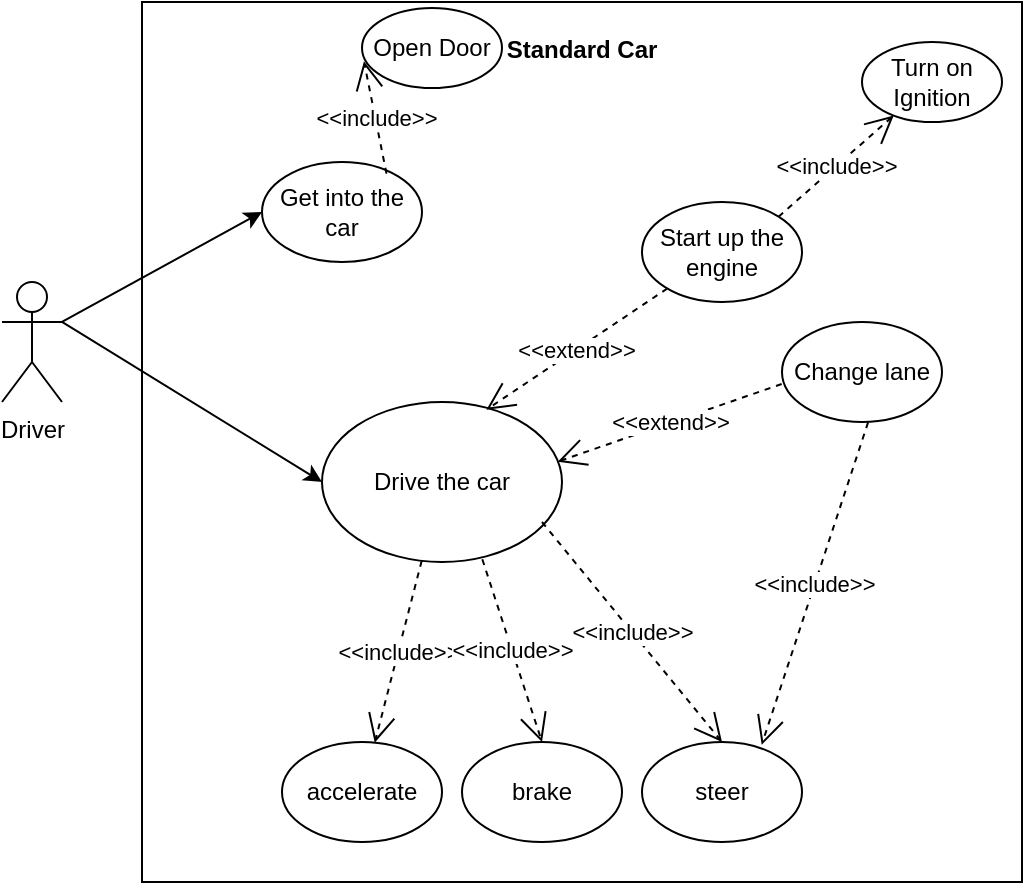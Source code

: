 <mxfile version="17.4.0" type="device"><diagram id="NmtLouwZvtxEjv2tzarJ" name="Page-1"><mxGraphModel dx="825" dy="445" grid="1" gridSize="10" guides="1" tooltips="1" connect="1" arrows="1" fold="1" page="1" pageScale="1" pageWidth="827" pageHeight="1169" math="0" shadow="0"><root><mxCell id="0"/><mxCell id="1" parent="0"/><mxCell id="jBzdVi3YfNJsveFDWXPT-1" value="" style="whiteSpace=wrap;html=1;aspect=fixed;" vertex="1" parent="1"><mxGeometry x="120" y="40" width="440" height="440" as="geometry"/></mxCell><mxCell id="jBzdVi3YfNJsveFDWXPT-2" value="Driver" style="shape=umlActor;verticalLabelPosition=bottom;verticalAlign=top;html=1;outlineConnect=0;" vertex="1" parent="1"><mxGeometry x="50" y="180" width="30" height="60" as="geometry"/></mxCell><mxCell id="jBzdVi3YfNJsveFDWXPT-3" value="Standard Car" style="text;align=center;fontStyle=1;verticalAlign=middle;spacingLeft=3;spacingRight=3;strokeColor=none;rotatable=0;points=[[0,0.5],[1,0.5]];portConstraint=eastwest;" vertex="1" parent="1"><mxGeometry x="300" y="50" width="80" height="26" as="geometry"/></mxCell><mxCell id="jBzdVi3YfNJsveFDWXPT-4" value="Drive the car" style="ellipse;whiteSpace=wrap;html=1;" vertex="1" parent="1"><mxGeometry x="210" y="240" width="120" height="80" as="geometry"/></mxCell><mxCell id="jBzdVi3YfNJsveFDWXPT-5" value="" style="endArrow=classic;html=1;rounded=0;exitX=1;exitY=0.333;exitDx=0;exitDy=0;exitPerimeter=0;entryX=0;entryY=0.5;entryDx=0;entryDy=0;" edge="1" parent="1" source="jBzdVi3YfNJsveFDWXPT-2" target="jBzdVi3YfNJsveFDWXPT-4"><mxGeometry width="50" height="50" relative="1" as="geometry"><mxPoint x="210" y="260" as="sourcePoint"/><mxPoint x="260" y="210" as="targetPoint"/></mxGeometry></mxCell><mxCell id="jBzdVi3YfNJsveFDWXPT-6" value="Start up the engine" style="ellipse;whiteSpace=wrap;html=1;" vertex="1" parent="1"><mxGeometry x="370" y="140" width="80" height="50" as="geometry"/></mxCell><mxCell id="jBzdVi3YfNJsveFDWXPT-7" value="Turn on Ignition" style="ellipse;whiteSpace=wrap;html=1;" vertex="1" parent="1"><mxGeometry x="480" y="60" width="70" height="40" as="geometry"/></mxCell><mxCell id="jBzdVi3YfNJsveFDWXPT-10" value="&amp;lt;&amp;lt;extend&amp;gt;&amp;gt;" style="endArrow=open;endSize=12;dashed=1;html=1;rounded=0;entryX=0.685;entryY=0.048;entryDx=0;entryDy=0;entryPerimeter=0;" edge="1" parent="1" source="jBzdVi3YfNJsveFDWXPT-6" target="jBzdVi3YfNJsveFDWXPT-4"><mxGeometry width="160" relative="1" as="geometry"><mxPoint x="150" y="230" as="sourcePoint"/><mxPoint x="310" y="230" as="targetPoint"/></mxGeometry></mxCell><mxCell id="jBzdVi3YfNJsveFDWXPT-11" value="&lt;div&gt;&amp;lt;&amp;lt;include&amp;gt;&amp;gt;&lt;/div&gt;" style="endArrow=open;endSize=12;dashed=1;html=1;rounded=0;exitX=1;exitY=0;exitDx=0;exitDy=0;" edge="1" parent="1" source="jBzdVi3YfNJsveFDWXPT-6" target="jBzdVi3YfNJsveFDWXPT-7"><mxGeometry width="160" relative="1" as="geometry"><mxPoint x="392.717" y="193.282" as="sourcePoint"/><mxPoint x="302.2" y="253.84" as="targetPoint"/></mxGeometry></mxCell><mxCell id="jBzdVi3YfNJsveFDWXPT-12" value="steer" style="ellipse;whiteSpace=wrap;html=1;" vertex="1" parent="1"><mxGeometry x="370" y="410" width="80" height="50" as="geometry"/></mxCell><mxCell id="jBzdVi3YfNJsveFDWXPT-13" value="&lt;div&gt;brake&lt;/div&gt;" style="ellipse;whiteSpace=wrap;html=1;" vertex="1" parent="1"><mxGeometry x="280" y="410" width="80" height="50" as="geometry"/></mxCell><mxCell id="jBzdVi3YfNJsveFDWXPT-14" value="accelerate" style="ellipse;whiteSpace=wrap;html=1;" vertex="1" parent="1"><mxGeometry x="190" y="410" width="80" height="50" as="geometry"/></mxCell><mxCell id="jBzdVi3YfNJsveFDWXPT-15" value="&lt;div&gt;&amp;lt;&amp;lt;include&amp;gt;&amp;gt;&lt;/div&gt;" style="endArrow=open;endSize=12;dashed=1;html=1;rounded=0;" edge="1" parent="1" source="jBzdVi3YfNJsveFDWXPT-4" target="jBzdVi3YfNJsveFDWXPT-14"><mxGeometry width="160" relative="1" as="geometry"><mxPoint x="279.998" y="390.623" as="sourcePoint"/><mxPoint x="337.532" y="340.001" as="targetPoint"/></mxGeometry></mxCell><mxCell id="jBzdVi3YfNJsveFDWXPT-16" value="&lt;div&gt;&amp;lt;&amp;lt;include&amp;gt;&amp;gt;&lt;/div&gt;" style="endArrow=open;endSize=12;dashed=1;html=1;rounded=0;exitX=0.668;exitY=0.983;exitDx=0;exitDy=0;entryX=0.5;entryY=0;entryDx=0;entryDy=0;exitPerimeter=0;" edge="1" parent="1" source="jBzdVi3YfNJsveFDWXPT-4" target="jBzdVi3YfNJsveFDWXPT-13"><mxGeometry width="160" relative="1" as="geometry"><mxPoint x="280" y="330" as="sourcePoint"/><mxPoint x="248.511" y="420.573" as="targetPoint"/></mxGeometry></mxCell><mxCell id="jBzdVi3YfNJsveFDWXPT-17" value="&lt;div&gt;&amp;lt;&amp;lt;include&amp;gt;&amp;gt;&lt;/div&gt;" style="endArrow=open;endSize=12;dashed=1;html=1;rounded=0;exitX=0.5;exitY=1;exitDx=0;exitDy=0;entryX=0.5;entryY=0;entryDx=0;entryDy=0;" edge="1" parent="1" target="jBzdVi3YfNJsveFDWXPT-12"><mxGeometry width="160" relative="1" as="geometry"><mxPoint x="320" y="300" as="sourcePoint"/><mxPoint x="370" y="390" as="targetPoint"/></mxGeometry></mxCell><mxCell id="jBzdVi3YfNJsveFDWXPT-18" value="Get into the car" style="ellipse;whiteSpace=wrap;html=1;" vertex="1" parent="1"><mxGeometry x="180" y="120" width="80" height="50" as="geometry"/></mxCell><mxCell id="jBzdVi3YfNJsveFDWXPT-19" value="" style="endArrow=classic;html=1;rounded=0;exitX=1;exitY=0.333;exitDx=0;exitDy=0;exitPerimeter=0;entryX=0;entryY=0.5;entryDx=0;entryDy=0;" edge="1" parent="1" source="jBzdVi3YfNJsveFDWXPT-2" target="jBzdVi3YfNJsveFDWXPT-18"><mxGeometry width="50" height="50" relative="1" as="geometry"><mxPoint x="90" y="210" as="sourcePoint"/><mxPoint x="220" y="290" as="targetPoint"/></mxGeometry></mxCell><mxCell id="jBzdVi3YfNJsveFDWXPT-20" value="Open Door" style="ellipse;whiteSpace=wrap;html=1;" vertex="1" parent="1"><mxGeometry x="230" y="43" width="70" height="40" as="geometry"/></mxCell><mxCell id="jBzdVi3YfNJsveFDWXPT-21" value="&lt;div&gt;&amp;lt;&amp;lt;include&amp;gt;&amp;gt;&lt;/div&gt;" style="endArrow=open;endSize=12;dashed=1;html=1;rounded=0;exitX=0.778;exitY=0.116;exitDx=0;exitDy=0;exitPerimeter=0;entryX=0.014;entryY=0.665;entryDx=0;entryDy=0;entryPerimeter=0;" edge="1" parent="1" source="jBzdVi3YfNJsveFDWXPT-18" target="jBzdVi3YfNJsveFDWXPT-20"><mxGeometry width="160" relative="1" as="geometry"><mxPoint x="286.228" y="160.623" as="sourcePoint"/><mxPoint x="343.762" y="110.001" as="targetPoint"/></mxGeometry></mxCell><mxCell id="jBzdVi3YfNJsveFDWXPT-22" value="Change lane" style="ellipse;whiteSpace=wrap;html=1;" vertex="1" parent="1"><mxGeometry x="440" y="200" width="80" height="50" as="geometry"/></mxCell><mxCell id="jBzdVi3YfNJsveFDWXPT-23" value="&amp;lt;&amp;lt;extend&amp;gt;&amp;gt;" style="endArrow=open;endSize=12;dashed=1;html=1;rounded=0;entryX=0.982;entryY=0.373;entryDx=0;entryDy=0;entryPerimeter=0;exitX=-0.002;exitY=0.62;exitDx=0;exitDy=0;exitPerimeter=0;" edge="1" parent="1" source="jBzdVi3YfNJsveFDWXPT-22" target="jBzdVi3YfNJsveFDWXPT-4"><mxGeometry width="160" relative="1" as="geometry"><mxPoint x="392.717" y="193.282" as="sourcePoint"/><mxPoint x="302.2" y="253.84" as="targetPoint"/></mxGeometry></mxCell><mxCell id="jBzdVi3YfNJsveFDWXPT-24" value="&lt;div&gt;&amp;lt;&amp;lt;include&amp;gt;&amp;gt;&lt;/div&gt;" style="endArrow=open;endSize=12;dashed=1;html=1;rounded=0;exitX=0.538;exitY=1.004;exitDx=0;exitDy=0;entryX=0.748;entryY=0.028;entryDx=0;entryDy=0;exitPerimeter=0;entryPerimeter=0;" edge="1" parent="1" source="jBzdVi3YfNJsveFDWXPT-22" target="jBzdVi3YfNJsveFDWXPT-12"><mxGeometry width="160" relative="1" as="geometry"><mxPoint x="330" y="310" as="sourcePoint"/><mxPoint x="420" y="420" as="targetPoint"/></mxGeometry></mxCell></root></mxGraphModel></diagram></mxfile>